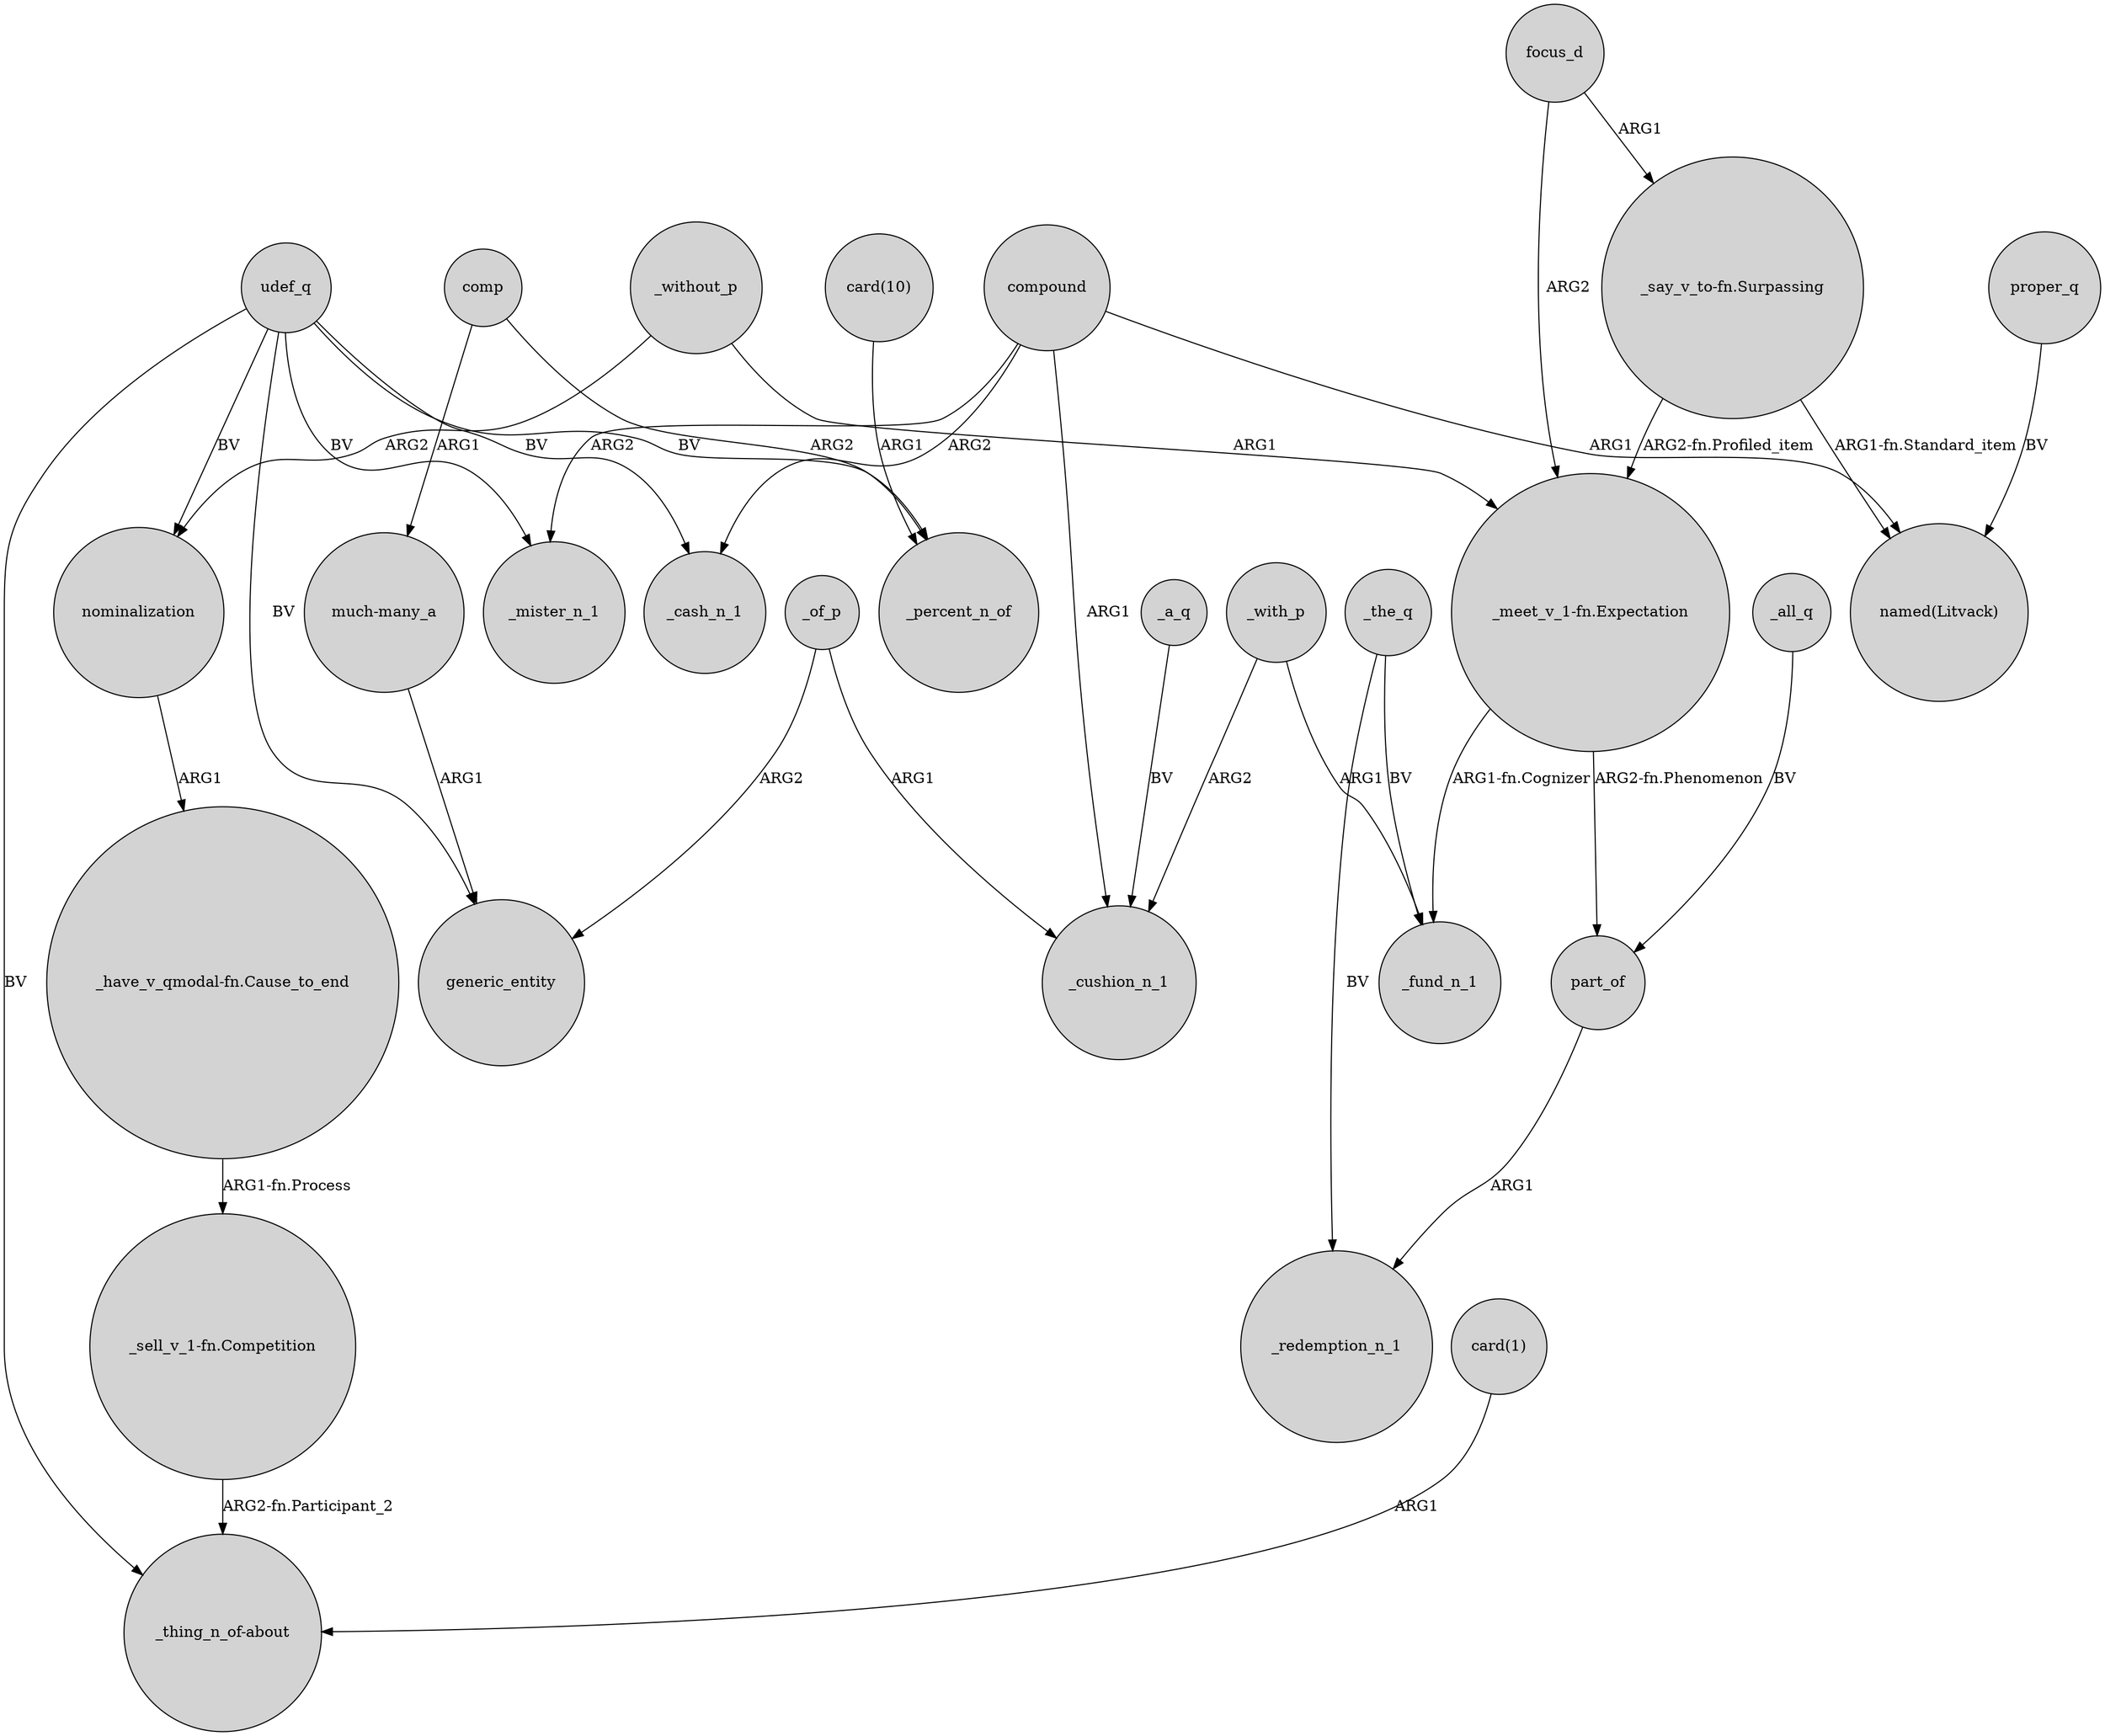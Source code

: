 digraph {
	node [shape=circle style=filled]
	udef_q -> _cash_n_1 [label=BV]
	compound -> _mister_n_1 [label=ARG2]
	compound -> _cash_n_1 [label=ARG2]
	_of_p -> _cushion_n_1 [label=ARG1]
	_the_q -> _fund_n_1 [label=BV]
	_the_q -> _redemption_n_1 [label=BV]
	udef_q -> nominalization [label=BV]
	part_of -> _redemption_n_1 [label=ARG1]
	_all_q -> part_of [label=BV]
	udef_q -> _mister_n_1 [label=BV]
	udef_q -> generic_entity [label=BV]
	_without_p -> "_meet_v_1-fn.Expectation" [label=ARG1]
	comp -> "much-many_a" [label=ARG1]
	proper_q -> "named(Litvack)" [label=BV]
	udef_q -> _percent_n_of [label=BV]
	"much-many_a" -> generic_entity [label=ARG1]
	_of_p -> generic_entity [label=ARG2]
	_a_q -> _cushion_n_1 [label=BV]
	"card(10)" -> _percent_n_of [label=ARG1]
	udef_q -> "_thing_n_of-about" [label=BV]
	"card(1)" -> "_thing_n_of-about" [label=ARG1]
	"_meet_v_1-fn.Expectation" -> _fund_n_1 [label="ARG1-fn.Cognizer"]
	"_meet_v_1-fn.Expectation" -> part_of [label="ARG2-fn.Phenomenon"]
	focus_d -> "_meet_v_1-fn.Expectation" [label=ARG2]
	"_say_v_to-fn.Surpassing" -> "named(Litvack)" [label="ARG1-fn.Standard_item"]
	focus_d -> "_say_v_to-fn.Surpassing" [label=ARG1]
	nominalization -> "_have_v_qmodal-fn.Cause_to_end" [label=ARG1]
	"_have_v_qmodal-fn.Cause_to_end" -> "_sell_v_1-fn.Competition" [label="ARG1-fn.Process"]
	"_sell_v_1-fn.Competition" -> "_thing_n_of-about" [label="ARG2-fn.Participant_2"]
	compound -> _cushion_n_1 [label=ARG1]
	compound -> "named(Litvack)" [label=ARG1]
	_with_p -> _fund_n_1 [label=ARG1]
	"_say_v_to-fn.Surpassing" -> "_meet_v_1-fn.Expectation" [label="ARG2-fn.Profiled_item"]
	_with_p -> _cushion_n_1 [label=ARG2]
	_without_p -> nominalization [label=ARG2]
	comp -> _percent_n_of [label=ARG2]
}
